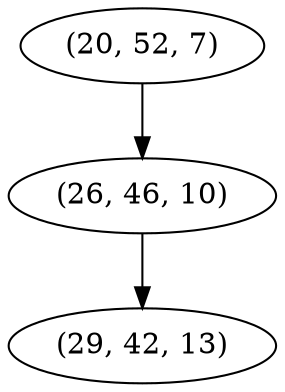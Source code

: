 digraph tree {
    "(20, 52, 7)";
    "(26, 46, 10)";
    "(29, 42, 13)";
    "(20, 52, 7)" -> "(26, 46, 10)";
    "(26, 46, 10)" -> "(29, 42, 13)";
}

